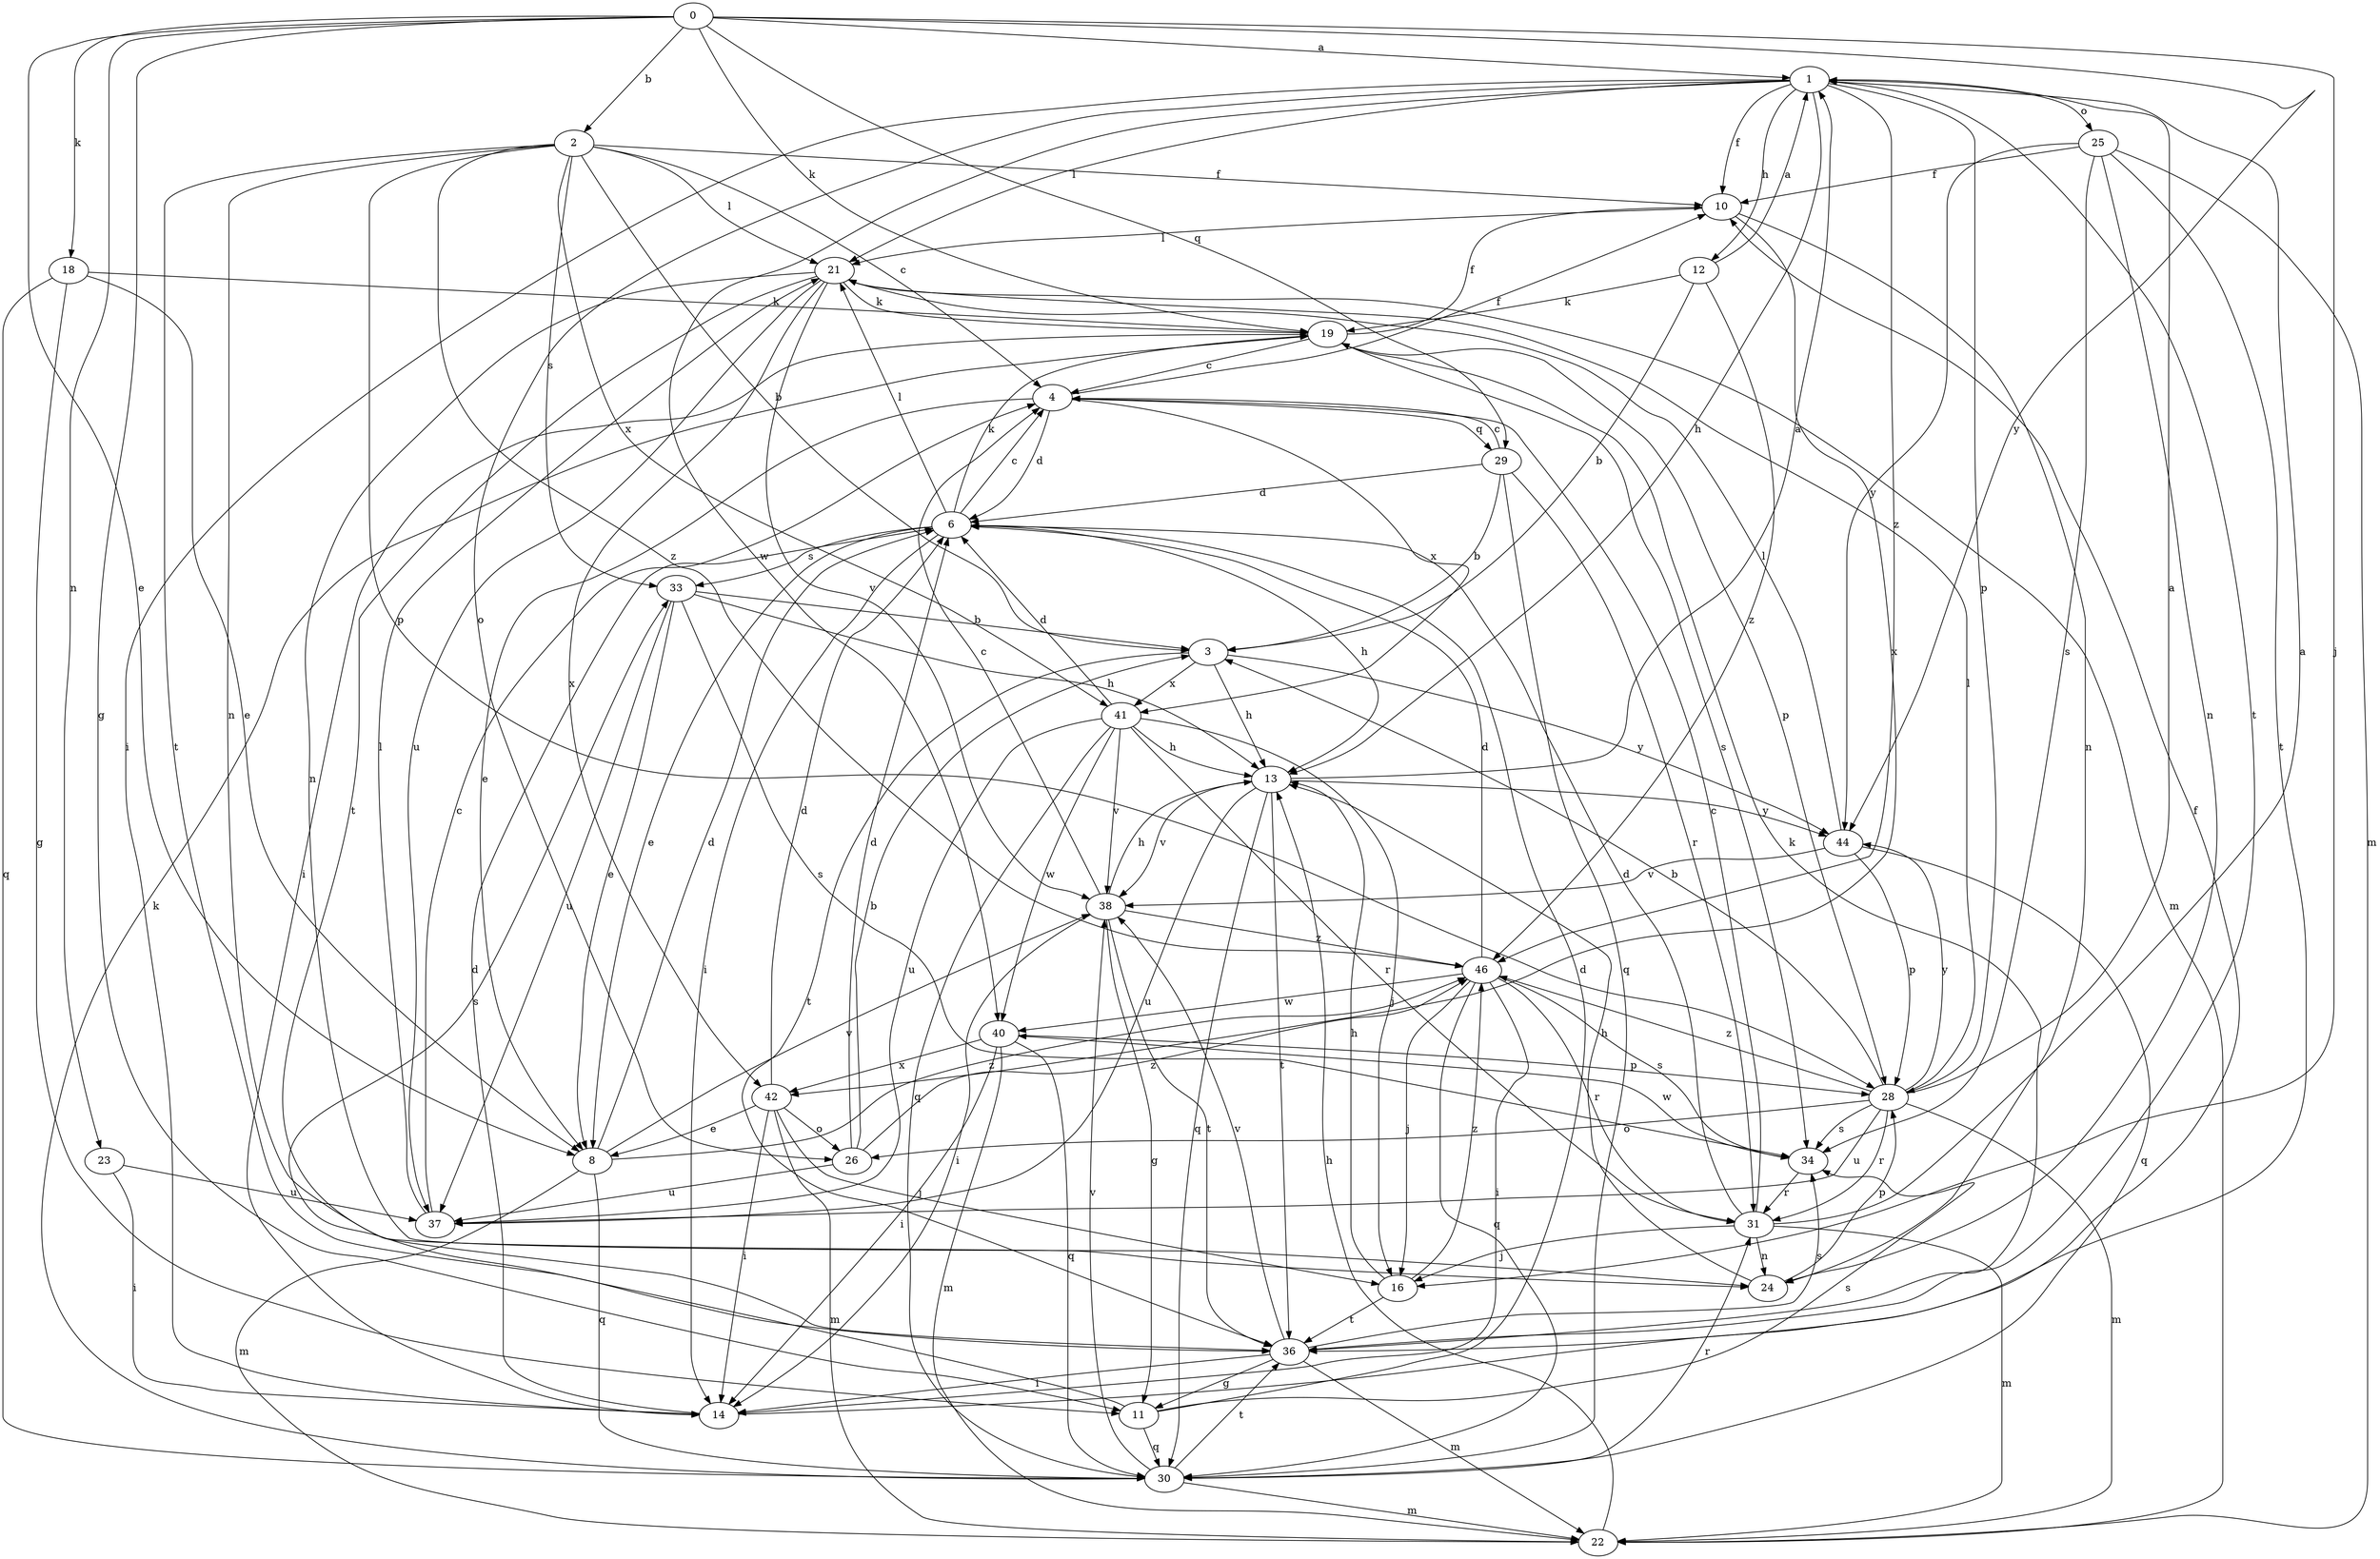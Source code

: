 strict digraph  {
0;
1;
2;
3;
4;
6;
8;
10;
11;
12;
13;
14;
16;
18;
19;
21;
22;
23;
24;
25;
26;
28;
29;
30;
31;
33;
34;
36;
37;
38;
40;
41;
42;
44;
46;
0 -> 1  [label=a];
0 -> 2  [label=b];
0 -> 8  [label=e];
0 -> 11  [label=g];
0 -> 16  [label=j];
0 -> 18  [label=k];
0 -> 19  [label=k];
0 -> 23  [label=n];
0 -> 29  [label=q];
0 -> 44  [label=y];
1 -> 10  [label=f];
1 -> 12  [label=h];
1 -> 13  [label=h];
1 -> 14  [label=i];
1 -> 21  [label=l];
1 -> 25  [label=o];
1 -> 26  [label=o];
1 -> 28  [label=p];
1 -> 36  [label=t];
1 -> 40  [label=w];
1 -> 46  [label=z];
2 -> 3  [label=b];
2 -> 4  [label=c];
2 -> 10  [label=f];
2 -> 21  [label=l];
2 -> 24  [label=n];
2 -> 28  [label=p];
2 -> 33  [label=s];
2 -> 36  [label=t];
2 -> 41  [label=x];
2 -> 46  [label=z];
3 -> 13  [label=h];
3 -> 36  [label=t];
3 -> 41  [label=x];
3 -> 44  [label=y];
4 -> 6  [label=d];
4 -> 8  [label=e];
4 -> 10  [label=f];
4 -> 29  [label=q];
4 -> 41  [label=x];
6 -> 4  [label=c];
6 -> 8  [label=e];
6 -> 13  [label=h];
6 -> 14  [label=i];
6 -> 19  [label=k];
6 -> 21  [label=l];
6 -> 33  [label=s];
8 -> 6  [label=d];
8 -> 22  [label=m];
8 -> 30  [label=q];
8 -> 38  [label=v];
8 -> 46  [label=z];
10 -> 21  [label=l];
10 -> 24  [label=n];
10 -> 42  [label=x];
11 -> 6  [label=d];
11 -> 30  [label=q];
11 -> 33  [label=s];
11 -> 34  [label=s];
12 -> 1  [label=a];
12 -> 3  [label=b];
12 -> 19  [label=k];
12 -> 46  [label=z];
13 -> 1  [label=a];
13 -> 30  [label=q];
13 -> 36  [label=t];
13 -> 37  [label=u];
13 -> 38  [label=v];
13 -> 44  [label=y];
14 -> 6  [label=d];
14 -> 10  [label=f];
16 -> 13  [label=h];
16 -> 36  [label=t];
16 -> 46  [label=z];
18 -> 8  [label=e];
18 -> 11  [label=g];
18 -> 19  [label=k];
18 -> 30  [label=q];
19 -> 4  [label=c];
19 -> 10  [label=f];
19 -> 14  [label=i];
19 -> 28  [label=p];
19 -> 34  [label=s];
21 -> 19  [label=k];
21 -> 22  [label=m];
21 -> 24  [label=n];
21 -> 36  [label=t];
21 -> 37  [label=u];
21 -> 38  [label=v];
21 -> 42  [label=x];
22 -> 13  [label=h];
23 -> 14  [label=i];
23 -> 37  [label=u];
24 -> 13  [label=h];
24 -> 28  [label=p];
25 -> 10  [label=f];
25 -> 22  [label=m];
25 -> 24  [label=n];
25 -> 34  [label=s];
25 -> 36  [label=t];
25 -> 44  [label=y];
26 -> 3  [label=b];
26 -> 6  [label=d];
26 -> 37  [label=u];
26 -> 46  [label=z];
28 -> 1  [label=a];
28 -> 3  [label=b];
28 -> 21  [label=l];
28 -> 22  [label=m];
28 -> 26  [label=o];
28 -> 31  [label=r];
28 -> 34  [label=s];
28 -> 37  [label=u];
28 -> 44  [label=y];
28 -> 46  [label=z];
29 -> 3  [label=b];
29 -> 4  [label=c];
29 -> 6  [label=d];
29 -> 30  [label=q];
29 -> 31  [label=r];
30 -> 19  [label=k];
30 -> 22  [label=m];
30 -> 31  [label=r];
30 -> 36  [label=t];
30 -> 38  [label=v];
31 -> 1  [label=a];
31 -> 4  [label=c];
31 -> 6  [label=d];
31 -> 16  [label=j];
31 -> 22  [label=m];
31 -> 24  [label=n];
33 -> 3  [label=b];
33 -> 8  [label=e];
33 -> 13  [label=h];
33 -> 34  [label=s];
33 -> 37  [label=u];
34 -> 31  [label=r];
34 -> 40  [label=w];
36 -> 11  [label=g];
36 -> 14  [label=i];
36 -> 19  [label=k];
36 -> 22  [label=m];
36 -> 34  [label=s];
36 -> 38  [label=v];
37 -> 4  [label=c];
37 -> 21  [label=l];
38 -> 4  [label=c];
38 -> 11  [label=g];
38 -> 13  [label=h];
38 -> 14  [label=i];
38 -> 36  [label=t];
38 -> 46  [label=z];
40 -> 14  [label=i];
40 -> 22  [label=m];
40 -> 28  [label=p];
40 -> 30  [label=q];
40 -> 42  [label=x];
41 -> 6  [label=d];
41 -> 13  [label=h];
41 -> 16  [label=j];
41 -> 30  [label=q];
41 -> 31  [label=r];
41 -> 37  [label=u];
41 -> 38  [label=v];
41 -> 40  [label=w];
42 -> 6  [label=d];
42 -> 8  [label=e];
42 -> 14  [label=i];
42 -> 16  [label=j];
42 -> 22  [label=m];
42 -> 26  [label=o];
44 -> 21  [label=l];
44 -> 28  [label=p];
44 -> 30  [label=q];
44 -> 38  [label=v];
46 -> 6  [label=d];
46 -> 14  [label=i];
46 -> 16  [label=j];
46 -> 30  [label=q];
46 -> 31  [label=r];
46 -> 34  [label=s];
46 -> 40  [label=w];
}
